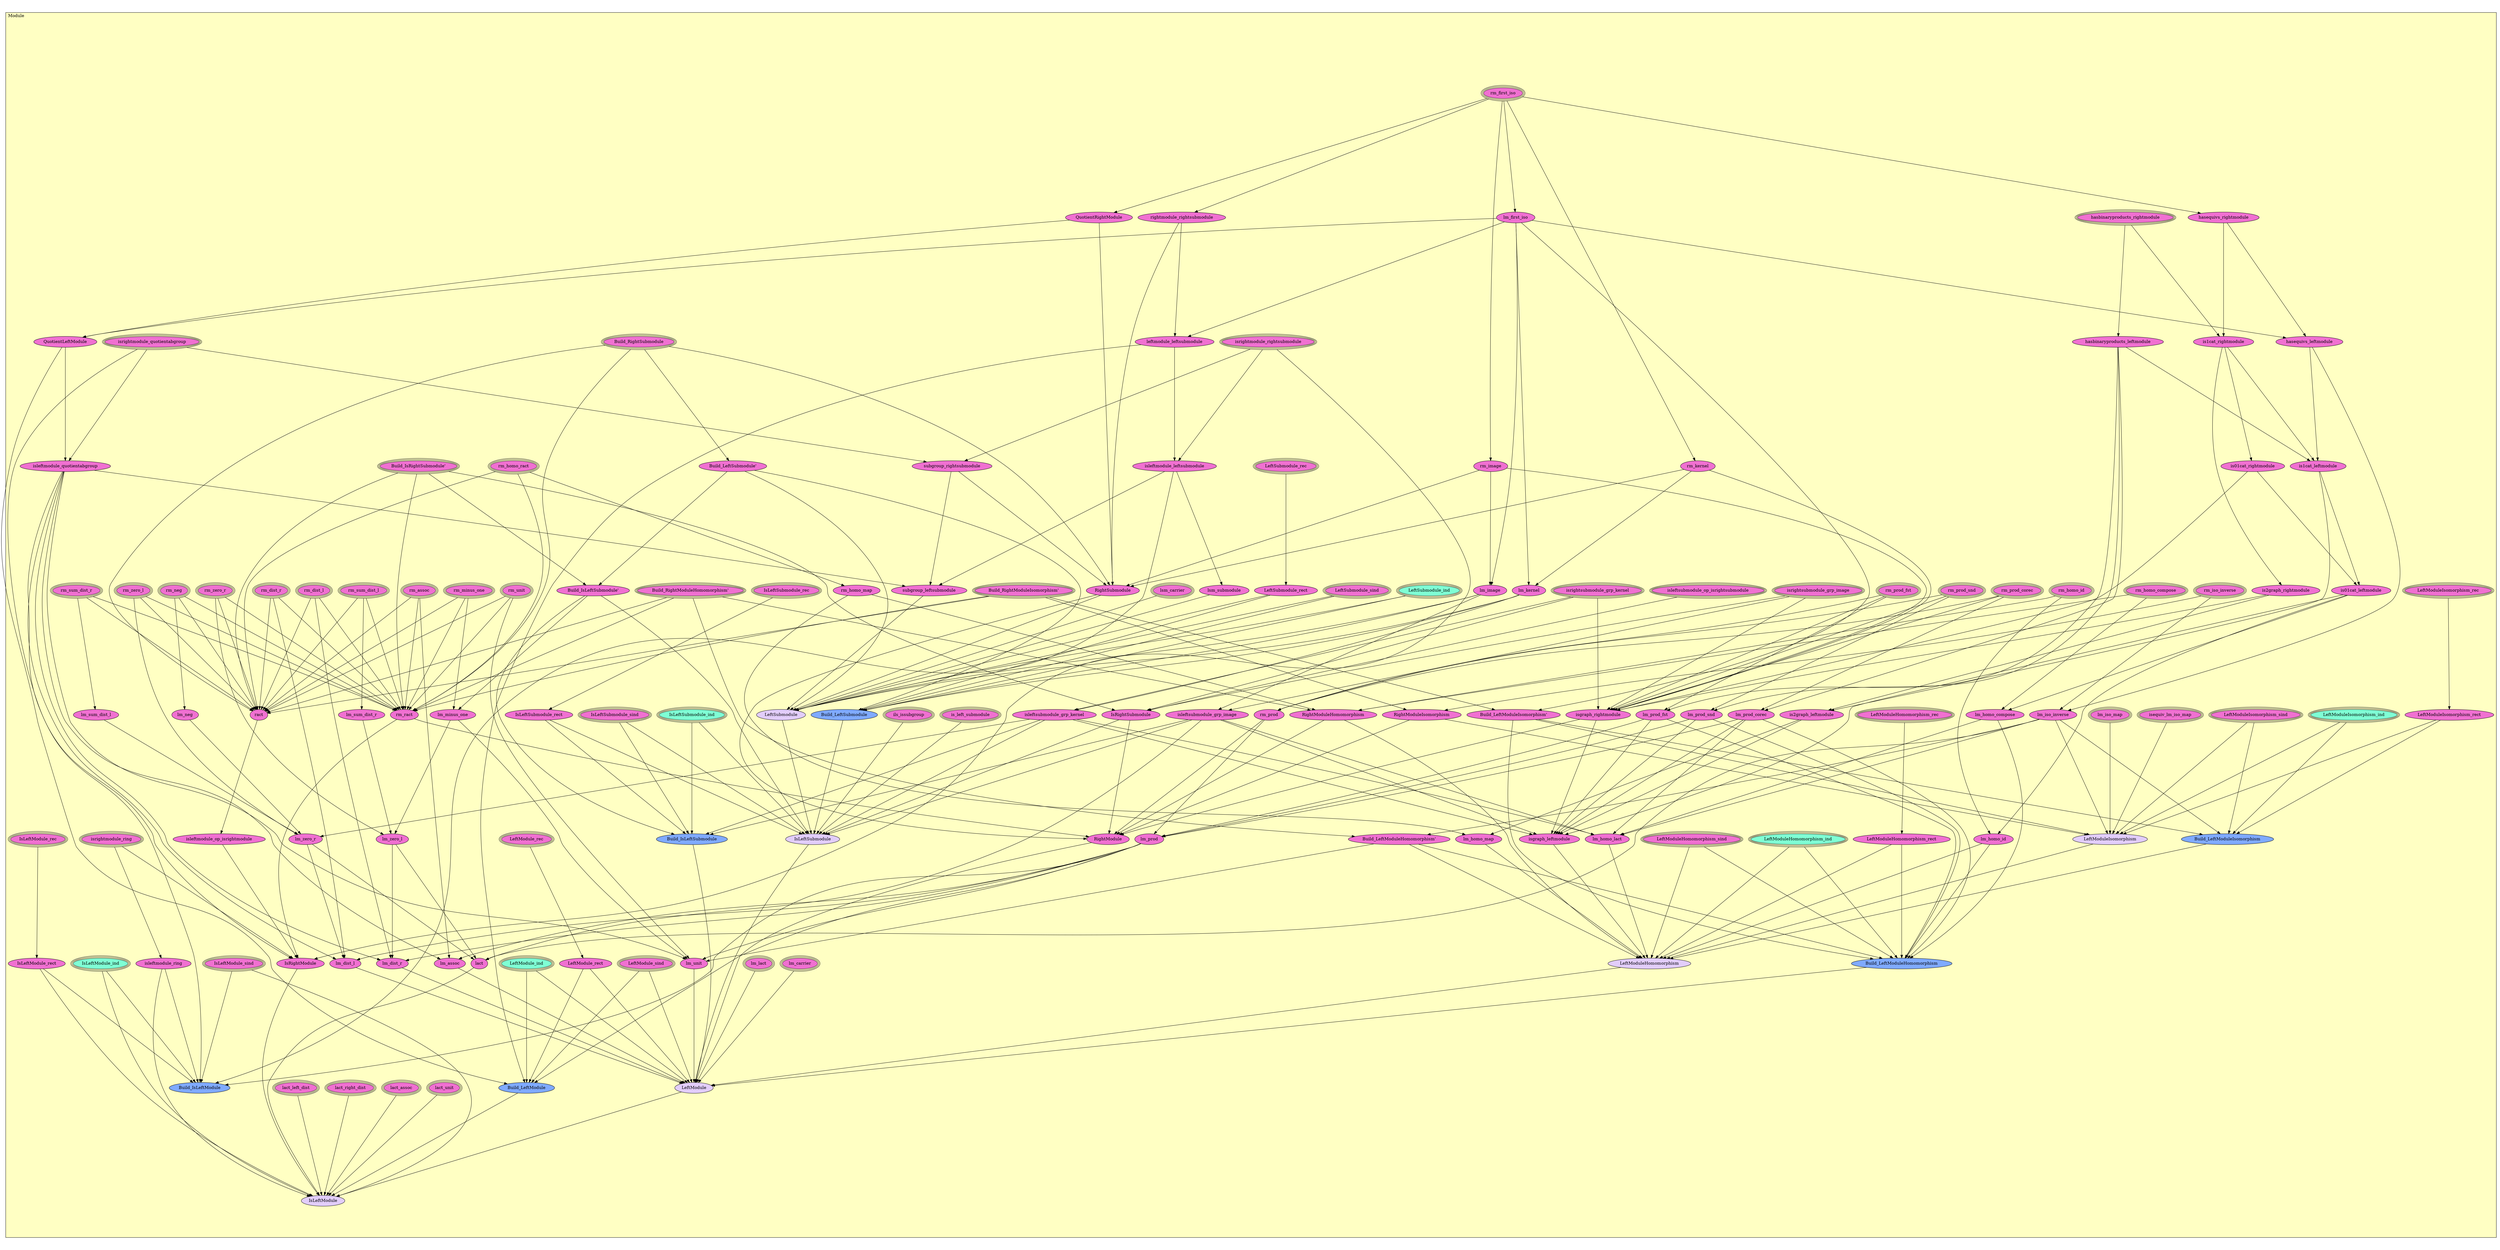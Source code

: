 digraph HoTT_Algebra_Rings_Module {
  graph [ratio=0.5]
  node [style=filled]
Module_LeftModule [label="LeftModule", URL=<Module.html#LeftModule>, fillcolor="#E2CDFA"] ;
Module_rm_sum_dist_l [label="rm_sum_dist_l", URL=<Module.html#rm_sum_dist_l>, peripheries=3, fillcolor="#F070D1"] ;
Module_lact_unit [label="lact_unit", URL=<Module.html#lact_unit>, peripheries=3, fillcolor="#F070D1"] ;
Module_lm_sum_dist_r [label="lm_sum_dist_r", URL=<Module.html#lm_sum_dist_r>, fillcolor="#F070D1"] ;
Module_lact_assoc [label="lact_assoc", URL=<Module.html#lact_assoc>, peripheries=3, fillcolor="#F070D1"] ;
Module_rm_sum_dist_r [label="rm_sum_dist_r", URL=<Module.html#rm_sum_dist_r>, peripheries=3, fillcolor="#F070D1"] ;
Module_lact_right_dist [label="lact_right_dist", URL=<Module.html#lact_right_dist>, peripheries=3, fillcolor="#F070D1"] ;
Module_lm_sum_dist_l [label="lm_sum_dist_l", URL=<Module.html#lm_sum_dist_l>, fillcolor="#F070D1"] ;
Module_lact_left_dist [label="lact_left_dist", URL=<Module.html#lact_left_dist>, peripheries=3, fillcolor="#F070D1"] ;
Module_lact [label="lact", URL=<Module.html#lact>, fillcolor="#F070D1"] ;
Module_hasbinaryproducts_rightmodule [label="hasbinaryproducts_rightmodule", URL=<Module.html#hasbinaryproducts_rightmodule>, peripheries=3, fillcolor="#F070D1"] ;
Module_hasbinaryproducts_leftmodule [label="hasbinaryproducts_leftmodule", URL=<Module.html#hasbinaryproducts_leftmodule>, fillcolor="#F070D1"] ;
Module_IsLeftModule_sind [label="IsLeftModule_sind", URL=<Module.html#IsLeftModule_sind>, peripheries=3, fillcolor="#F070D1"] ;
Module_rm_prod_corec [label="rm_prod_corec", URL=<Module.html#rm_prod_corec>, peripheries=3, fillcolor="#F070D1"] ;
Module_IsLeftModule_rec [label="IsLeftModule_rec", URL=<Module.html#IsLeftModule_rec>, peripheries=3, fillcolor="#F070D1"] ;
Module_lm_prod_corec [label="lm_prod_corec", URL=<Module.html#lm_prod_corec>, fillcolor="#F070D1"] ;
Module_IsLeftModule_ind [label="IsLeftModule_ind", URL=<Module.html#IsLeftModule_ind>, peripheries=3, fillcolor="#7FFFD4"] ;
Module_rm_prod_snd [label="rm_prod_snd", URL=<Module.html#rm_prod_snd>, peripheries=3, fillcolor="#F070D1"] ;
Module_IsLeftModule_rect [label="IsLeftModule_rect", URL=<Module.html#IsLeftModule_rect>, fillcolor="#F070D1"] ;
Module_Build_IsLeftModule [label="Build_IsLeftModule", URL=<Module.html#Build_IsLeftModule>, fillcolor="#7FAAFF"] ;
Module_lm_prod_snd [label="lm_prod_snd", URL=<Module.html#lm_prod_snd>, fillcolor="#F070D1"] ;
Module_IsLeftModule [label="IsLeftModule", URL=<Module.html#IsLeftModule>, fillcolor="#E2CDFA"] ;
Module_rm_prod_fst [label="rm_prod_fst", URL=<Module.html#rm_prod_fst>, peripheries=3, fillcolor="#F070D1"] ;
Module_lm_prod_fst [label="lm_prod_fst", URL=<Module.html#lm_prod_fst>, fillcolor="#F070D1"] ;
Module_rm_prod [label="rm_prod", URL=<Module.html#rm_prod>, fillcolor="#F070D1"] ;
Module_lm_prod [label="lm_prod", URL=<Module.html#lm_prod>, fillcolor="#F070D1"] ;
Module_rm_first_iso [label="rm_first_iso", URL=<Module.html#rm_first_iso>, peripheries=3, fillcolor="#F070D1"] ;
Module_lm_first_iso [label="lm_first_iso", URL=<Module.html#lm_first_iso>, fillcolor="#F070D1"] ;
Module_QuotientRightModule [label="QuotientRightModule", URL=<Module.html#QuotientRightModule>, fillcolor="#F070D1"] ;
Module_QuotientLeftModule [label="QuotientLeftModule", URL=<Module.html#QuotientLeftModule>, fillcolor="#F070D1"] ;
Module_isrightmodule_quotientabgroup [label="isrightmodule_quotientabgroup", URL=<Module.html#isrightmodule_quotientabgroup>, peripheries=3, fillcolor="#F070D1"] ;
Module_isleftmodule_quotientabgroup [label="isleftmodule_quotientabgroup", URL=<Module.html#isleftmodule_quotientabgroup>, fillcolor="#F070D1"] ;
Module_rm_image [label="rm_image", URL=<Module.html#rm_image>, fillcolor="#F070D1"] ;
Module_lm_image [label="lm_image", URL=<Module.html#lm_image>, fillcolor="#F070D1"] ;
Module_isrightsubmodule_grp_image [label="isrightsubmodule_grp_image", URL=<Module.html#isrightsubmodule_grp_image>, peripheries=3, fillcolor="#F070D1"] ;
Module_isleftsubmodule_grp_image [label="isleftsubmodule_grp_image", URL=<Module.html#isleftsubmodule_grp_image>, fillcolor="#F070D1"] ;
Module_rm_kernel [label="rm_kernel", URL=<Module.html#rm_kernel>, fillcolor="#F070D1"] ;
Module_lm_kernel [label="lm_kernel", URL=<Module.html#lm_kernel>, fillcolor="#F070D1"] ;
Module_isrightsubmodule_grp_kernel [label="isrightsubmodule_grp_kernel", URL=<Module.html#isrightsubmodule_grp_kernel>, peripheries=3, fillcolor="#F070D1"] ;
Module_isleftsubmodule_grp_kernel [label="isleftsubmodule_grp_kernel", URL=<Module.html#isleftsubmodule_grp_kernel>, fillcolor="#F070D1"] ;
Module_hasequivs_rightmodule [label="hasequivs_rightmodule", URL=<Module.html#hasequivs_rightmodule>, fillcolor="#F070D1"] ;
Module_is1cat_rightmodule [label="is1cat_rightmodule", URL=<Module.html#is1cat_rightmodule>, fillcolor="#F070D1"] ;
Module_is2graph_rightmodule [label="is2graph_rightmodule", URL=<Module.html#is2graph_rightmodule>, fillcolor="#F070D1"] ;
Module_is01cat_rightmodule [label="is01cat_rightmodule", URL=<Module.html#is01cat_rightmodule>, fillcolor="#F070D1"] ;
Module_isgraph_rightmodule [label="isgraph_rightmodule", URL=<Module.html#isgraph_rightmodule>, fillcolor="#F070D1"] ;
Module_hasequivs_leftmodule [label="hasequivs_leftmodule", URL=<Module.html#hasequivs_leftmodule>, fillcolor="#F070D1"] ;
Module_is1cat_leftmodule [label="is1cat_leftmodule", URL=<Module.html#is1cat_leftmodule>, fillcolor="#F070D1"] ;
Module_is2graph_leftmodule [label="is2graph_leftmodule", URL=<Module.html#is2graph_leftmodule>, fillcolor="#F070D1"] ;
Module_is01cat_leftmodule [label="is01cat_leftmodule", URL=<Module.html#is01cat_leftmodule>, fillcolor="#F070D1"] ;
Module_isgraph_leftmodule [label="isgraph_leftmodule", URL=<Module.html#isgraph_leftmodule>, fillcolor="#F070D1"] ;
Module_rm_iso_inverse [label="rm_iso_inverse", URL=<Module.html#rm_iso_inverse>, peripheries=3, fillcolor="#F070D1"] ;
Module_lm_iso_inverse [label="lm_iso_inverse", URL=<Module.html#lm_iso_inverse>, fillcolor="#F070D1"] ;
Module_Build_RightModuleIsomorphism_ [label="Build_RightModuleIsomorphism'", URL=<Module.html#Build_RightModuleIsomorphism'>, peripheries=3, fillcolor="#F070D1"] ;
Module_Build_LeftModuleIsomorphism_ [label="Build_LeftModuleIsomorphism'", URL=<Module.html#Build_LeftModuleIsomorphism'>, fillcolor="#F070D1"] ;
Module_RightModuleIsomorphism [label="RightModuleIsomorphism", URL=<Module.html#RightModuleIsomorphism>, fillcolor="#F070D1"] ;
Module_isequiv_lm_iso_map [label="isequiv_lm_iso_map", URL=<Module.html#isequiv_lm_iso_map>, peripheries=3, fillcolor="#F070D1"] ;
Module_lm_iso_map [label="lm_iso_map", URL=<Module.html#lm_iso_map>, peripheries=3, fillcolor="#F070D1"] ;
Module_LeftModuleIsomorphism_sind [label="LeftModuleIsomorphism_sind", URL=<Module.html#LeftModuleIsomorphism_sind>, peripheries=3, fillcolor="#F070D1"] ;
Module_LeftModuleIsomorphism_rec [label="LeftModuleIsomorphism_rec", URL=<Module.html#LeftModuleIsomorphism_rec>, peripheries=3, fillcolor="#F070D1"] ;
Module_LeftModuleIsomorphism_ind [label="LeftModuleIsomorphism_ind", URL=<Module.html#LeftModuleIsomorphism_ind>, peripheries=3, fillcolor="#7FFFD4"] ;
Module_LeftModuleIsomorphism_rect [label="LeftModuleIsomorphism_rect", URL=<Module.html#LeftModuleIsomorphism_rect>, fillcolor="#F070D1"] ;
Module_Build_LeftModuleIsomorphism [label="Build_LeftModuleIsomorphism", URL=<Module.html#Build_LeftModuleIsomorphism>, fillcolor="#7FAAFF"] ;
Module_LeftModuleIsomorphism [label="LeftModuleIsomorphism", URL=<Module.html#LeftModuleIsomorphism>, fillcolor="#E2CDFA"] ;
Module_Build_RightModuleHomomorphism_ [label="Build_RightModuleHomomorphism'", URL=<Module.html#Build_RightModuleHomomorphism'>, peripheries=3, fillcolor="#F070D1"] ;
Module_Build_LeftModuleHomomorphism_ [label="Build_LeftModuleHomomorphism'", URL=<Module.html#Build_LeftModuleHomomorphism'>, fillcolor="#F070D1"] ;
Module_rm_homo_compose [label="rm_homo_compose", URL=<Module.html#rm_homo_compose>, peripheries=3, fillcolor="#F070D1"] ;
Module_lm_homo_compose [label="lm_homo_compose", URL=<Module.html#lm_homo_compose>, fillcolor="#F070D1"] ;
Module_rm_homo_id [label="rm_homo_id", URL=<Module.html#rm_homo_id>, peripheries=3, fillcolor="#F070D1"] ;
Module_lm_homo_id [label="lm_homo_id", URL=<Module.html#lm_homo_id>, fillcolor="#F070D1"] ;
Module_rm_homo_ract [label="rm_homo_ract", URL=<Module.html#rm_homo_ract>, peripheries=3, fillcolor="#F070D1"] ;
Module_rm_homo_map [label="rm_homo_map", URL=<Module.html#rm_homo_map>, fillcolor="#F070D1"] ;
Module_RightModuleHomomorphism [label="RightModuleHomomorphism", URL=<Module.html#RightModuleHomomorphism>, fillcolor="#F070D1"] ;
Module_lm_homo_lact [label="lm_homo_lact", URL=<Module.html#lm_homo_lact>, fillcolor="#F070D1"] ;
Module_lm_homo_map [label="lm_homo_map", URL=<Module.html#lm_homo_map>, fillcolor="#F070D1"] ;
Module_LeftModuleHomomorphism_sind [label="LeftModuleHomomorphism_sind", URL=<Module.html#LeftModuleHomomorphism_sind>, peripheries=3, fillcolor="#F070D1"] ;
Module_LeftModuleHomomorphism_rec [label="LeftModuleHomomorphism_rec", URL=<Module.html#LeftModuleHomomorphism_rec>, peripheries=3, fillcolor="#F070D1"] ;
Module_LeftModuleHomomorphism_ind [label="LeftModuleHomomorphism_ind", URL=<Module.html#LeftModuleHomomorphism_ind>, peripheries=3, fillcolor="#7FFFD4"] ;
Module_LeftModuleHomomorphism_rect [label="LeftModuleHomomorphism_rect", URL=<Module.html#LeftModuleHomomorphism_rect>, fillcolor="#F070D1"] ;
Module_Build_LeftModuleHomomorphism [label="Build_LeftModuleHomomorphism", URL=<Module.html#Build_LeftModuleHomomorphism>, fillcolor="#7FAAFF"] ;
Module_LeftModuleHomomorphism [label="LeftModuleHomomorphism", URL=<Module.html#LeftModuleHomomorphism>, fillcolor="#E2CDFA"] ;
Module_Build_RightSubmodule [label="Build_RightSubmodule", URL=<Module.html#Build_RightSubmodule>, peripheries=3, fillcolor="#F070D1"] ;
Module_Build_LeftSubmodule_ [label="Build_LeftSubmodule'", URL=<Module.html#Build_LeftSubmodule'>, fillcolor="#F070D1"] ;
Module_Build_IsRightSubmodule_ [label="Build_IsRightSubmodule'", URL=<Module.html#Build_IsRightSubmodule'>, peripheries=3, fillcolor="#F070D1"] ;
Module_Build_IsLeftSubmodule_ [label="Build_IsLeftSubmodule'", URL=<Module.html#Build_IsLeftSubmodule'>, fillcolor="#F070D1"] ;
Module_rightmodule_rightsubmodule [label="rightmodule_rightsubmodule", URL=<Module.html#rightmodule_rightsubmodule>, fillcolor="#F070D1"] ;
Module_leftmodule_leftsubmodule [label="leftmodule_leftsubmodule", URL=<Module.html#leftmodule_leftsubmodule>, fillcolor="#F070D1"] ;
Module_isrightmodule_rightsubmodule [label="isrightmodule_rightsubmodule", URL=<Module.html#isrightmodule_rightsubmodule>, peripheries=3, fillcolor="#F070D1"] ;
Module_isleftmodule_leftsubmodule [label="isleftmodule_leftsubmodule", URL=<Module.html#isleftmodule_leftsubmodule>, fillcolor="#F070D1"] ;
Module_subgroup_rightsubmodule [label="subgroup_rightsubmodule", URL=<Module.html#subgroup_rightsubmodule>, fillcolor="#F070D1"] ;
Module_subgroup_leftsubmodule [label="subgroup_leftsubmodule", URL=<Module.html#subgroup_leftsubmodule>, fillcolor="#F070D1"] ;
Module_RightSubmodule [label="RightSubmodule", URL=<Module.html#RightSubmodule>, fillcolor="#F070D1"] ;
Module_lsm_submodule [label="lsm_submodule", URL=<Module.html#lsm_submodule>, fillcolor="#F070D1"] ;
Module_lsm_carrier [label="lsm_carrier", URL=<Module.html#lsm_carrier>, peripheries=3, fillcolor="#F070D1"] ;
Module_LeftSubmodule_sind [label="LeftSubmodule_sind", URL=<Module.html#LeftSubmodule_sind>, peripheries=3, fillcolor="#F070D1"] ;
Module_LeftSubmodule_rec [label="LeftSubmodule_rec", URL=<Module.html#LeftSubmodule_rec>, peripheries=3, fillcolor="#F070D1"] ;
Module_LeftSubmodule_ind [label="LeftSubmodule_ind", URL=<Module.html#LeftSubmodule_ind>, peripheries=3, fillcolor="#7FFFD4"] ;
Module_LeftSubmodule_rect [label="LeftSubmodule_rect", URL=<Module.html#LeftSubmodule_rect>, fillcolor="#F070D1"] ;
Module_Build_LeftSubmodule [label="Build_LeftSubmodule", URL=<Module.html#Build_LeftSubmodule>, fillcolor="#7FAAFF"] ;
Module_LeftSubmodule [label="LeftSubmodule", URL=<Module.html#LeftSubmodule>, fillcolor="#E2CDFA"] ;
Module_isleftsubmodule_op_isrightsubmodule [label="isleftsubmodule_op_isrightsubmodule", URL=<Module.html#isleftsubmodule_op_isrightsubmodule>, peripheries=3, fillcolor="#F070D1"] ;
Module_IsRightSubmodule [label="IsRightSubmodule", URL=<Module.html#IsRightSubmodule>, fillcolor="#F070D1"] ;
Module_is_left_submodule [label="is_left_submodule", URL=<Module.html#is_left_submodule>, peripheries=3, fillcolor="#F070D1"] ;
Module_ils_issubgroup [label="ils_issubgroup", URL=<Module.html#ils_issubgroup>, peripheries=3, fillcolor="#F070D1"] ;
Module_IsLeftSubmodule_sind [label="IsLeftSubmodule_sind", URL=<Module.html#IsLeftSubmodule_sind>, peripheries=3, fillcolor="#F070D1"] ;
Module_IsLeftSubmodule_rec [label="IsLeftSubmodule_rec", URL=<Module.html#IsLeftSubmodule_rec>, peripheries=3, fillcolor="#F070D1"] ;
Module_IsLeftSubmodule_ind [label="IsLeftSubmodule_ind", URL=<Module.html#IsLeftSubmodule_ind>, peripheries=3, fillcolor="#7FFFD4"] ;
Module_IsLeftSubmodule_rect [label="IsLeftSubmodule_rect", URL=<Module.html#IsLeftSubmodule_rect>, fillcolor="#F070D1"] ;
Module_Build_IsLeftSubmodule [label="Build_IsLeftSubmodule", URL=<Module.html#Build_IsLeftSubmodule>, fillcolor="#7FAAFF"] ;
Module_IsLeftSubmodule [label="IsLeftSubmodule", URL=<Module.html#IsLeftSubmodule>, fillcolor="#E2CDFA"] ;
Module_isrightmodule_ring [label="isrightmodule_ring", URL=<Module.html#isrightmodule_ring>, peripheries=3, fillcolor="#F070D1"] ;
Module_rm_neg [label="rm_neg", URL=<Module.html#rm_neg>, peripheries=3, fillcolor="#F070D1"] ;
Module_rm_minus_one [label="rm_minus_one", URL=<Module.html#rm_minus_one>, peripheries=3, fillcolor="#F070D1"] ;
Module_rm_zero_r [label="rm_zero_r", URL=<Module.html#rm_zero_r>, peripheries=3, fillcolor="#F070D1"] ;
Module_rm_zero_l [label="rm_zero_l", URL=<Module.html#rm_zero_l>, peripheries=3, fillcolor="#F070D1"] ;
Module_rm_unit [label="rm_unit", URL=<Module.html#rm_unit>, peripheries=3, fillcolor="#F070D1"] ;
Module_rm_assoc [label="rm_assoc", URL=<Module.html#rm_assoc>, peripheries=3, fillcolor="#F070D1"] ;
Module_rm_dist_l [label="rm_dist_l", URL=<Module.html#rm_dist_l>, peripheries=3, fillcolor="#F070D1"] ;
Module_rm_dist_r [label="rm_dist_r", URL=<Module.html#rm_dist_r>, peripheries=3, fillcolor="#F070D1"] ;
Module_rm_ract [label="rm_ract", URL=<Module.html#rm_ract>, fillcolor="#F070D1"] ;
Module_RightModule [label="RightModule", URL=<Module.html#RightModule>, fillcolor="#F070D1"] ;
Module_ract [label="ract", URL=<Module.html#ract>, fillcolor="#F070D1"] ;
Module_isleftmodule_op_isrightmodule [label="isleftmodule_op_isrightmodule", URL=<Module.html#isleftmodule_op_isrightmodule>, fillcolor="#F070D1"] ;
Module_IsRightModule [label="IsRightModule", URL=<Module.html#IsRightModule>, fillcolor="#F070D1"] ;
Module_isleftmodule_ring [label="isleftmodule_ring", URL=<Module.html#isleftmodule_ring>, fillcolor="#F070D1"] ;
Module_lm_neg [label="lm_neg", URL=<Module.html#lm_neg>, fillcolor="#F070D1"] ;
Module_lm_minus_one [label="lm_minus_one", URL=<Module.html#lm_minus_one>, fillcolor="#F070D1"] ;
Module_lm_zero_r [label="lm_zero_r", URL=<Module.html#lm_zero_r>, fillcolor="#F070D1"] ;
Module_lm_zero_l [label="lm_zero_l", URL=<Module.html#lm_zero_l>, fillcolor="#F070D1"] ;
Module_lm_unit [label="lm_unit", URL=<Module.html#lm_unit>, fillcolor="#F070D1"] ;
Module_lm_assoc [label="lm_assoc", URL=<Module.html#lm_assoc>, fillcolor="#F070D1"] ;
Module_lm_dist_r [label="lm_dist_r", URL=<Module.html#lm_dist_r>, fillcolor="#F070D1"] ;
Module_lm_dist_l [label="lm_dist_l", URL=<Module.html#lm_dist_l>, fillcolor="#F070D1"] ;
Module_lm_lact [label="lm_lact", URL=<Module.html#lm_lact>, peripheries=3, fillcolor="#F070D1"] ;
Module_lm_carrier [label="lm_carrier", URL=<Module.html#lm_carrier>, peripheries=3, fillcolor="#F070D1"] ;
Module_LeftModule_sind [label="LeftModule_sind", URL=<Module.html#LeftModule_sind>, peripheries=3, fillcolor="#F070D1"] ;
Module_LeftModule_rec [label="LeftModule_rec", URL=<Module.html#LeftModule_rec>, peripheries=3, fillcolor="#F070D1"] ;
Module_LeftModule_ind [label="LeftModule_ind", URL=<Module.html#LeftModule_ind>, peripheries=3, fillcolor="#7FFFD4"] ;
Module_LeftModule_rect [label="LeftModule_rect", URL=<Module.html#LeftModule_rect>, fillcolor="#F070D1"] ;
Module_Build_LeftModule [label="Build_LeftModule", URL=<Module.html#Build_LeftModule>, fillcolor="#7FAAFF"] ;
  Module_LeftModule -> Module_IsLeftModule [] ;
  Module_rm_sum_dist_l -> Module_lm_sum_dist_r [] ;
  Module_rm_sum_dist_l -> Module_rm_ract [] ;
  Module_rm_sum_dist_l -> Module_ract [] ;
  Module_lact_unit -> Module_IsLeftModule [] ;
  Module_lm_sum_dist_r -> Module_lm_zero_l [] ;
  Module_lact_assoc -> Module_IsLeftModule [] ;
  Module_rm_sum_dist_r -> Module_lm_sum_dist_l [] ;
  Module_rm_sum_dist_r -> Module_rm_ract [] ;
  Module_rm_sum_dist_r -> Module_ract [] ;
  Module_lact_right_dist -> Module_IsLeftModule [] ;
  Module_lm_sum_dist_l -> Module_lm_zero_r [] ;
  Module_lact_left_dist -> Module_IsLeftModule [] ;
  Module_lact -> Module_IsLeftModule [] ;
  Module_hasbinaryproducts_rightmodule -> Module_hasbinaryproducts_leftmodule [] ;
  Module_hasbinaryproducts_rightmodule -> Module_is1cat_rightmodule [] ;
  Module_hasbinaryproducts_leftmodule -> Module_lm_prod_corec [] ;
  Module_hasbinaryproducts_leftmodule -> Module_lm_prod_snd [] ;
  Module_hasbinaryproducts_leftmodule -> Module_lm_prod_fst [] ;
  Module_hasbinaryproducts_leftmodule -> Module_is1cat_leftmodule [] ;
  Module_IsLeftModule_sind -> Module_Build_IsLeftModule [] ;
  Module_IsLeftModule_sind -> Module_IsLeftModule [] ;
  Module_rm_prod_corec -> Module_lm_prod_corec [] ;
  Module_rm_prod_corec -> Module_rm_prod [] ;
  Module_rm_prod_corec -> Module_isgraph_rightmodule [] ;
  Module_IsLeftModule_rec -> Module_IsLeftModule_rect [] ;
  Module_lm_prod_corec -> Module_lm_prod [] ;
  Module_lm_prod_corec -> Module_isgraph_leftmodule [] ;
  Module_lm_prod_corec -> Module_lm_homo_lact [] ;
  Module_lm_prod_corec -> Module_Build_LeftModuleHomomorphism [] ;
  Module_IsLeftModule_ind -> Module_Build_IsLeftModule [] ;
  Module_IsLeftModule_ind -> Module_IsLeftModule [] ;
  Module_rm_prod_snd -> Module_lm_prod_snd [] ;
  Module_rm_prod_snd -> Module_rm_prod [] ;
  Module_rm_prod_snd -> Module_isgraph_rightmodule [] ;
  Module_IsLeftModule_rect -> Module_Build_IsLeftModule [] ;
  Module_IsLeftModule_rect -> Module_IsLeftModule [] ;
  Module_lm_prod_snd -> Module_lm_prod [] ;
  Module_lm_prod_snd -> Module_isgraph_leftmodule [] ;
  Module_lm_prod_snd -> Module_Build_LeftModuleHomomorphism [] ;
  Module_rm_prod_fst -> Module_lm_prod_fst [] ;
  Module_rm_prod_fst -> Module_rm_prod [] ;
  Module_rm_prod_fst -> Module_isgraph_rightmodule [] ;
  Module_lm_prod_fst -> Module_lm_prod [] ;
  Module_lm_prod_fst -> Module_isgraph_leftmodule [] ;
  Module_lm_prod_fst -> Module_Build_LeftModuleHomomorphism [] ;
  Module_rm_prod -> Module_lm_prod [] ;
  Module_rm_prod -> Module_RightModule [] ;
  Module_lm_prod -> Module_lm_unit [] ;
  Module_lm_prod -> Module_lm_assoc [] ;
  Module_lm_prod -> Module_lm_dist_r [] ;
  Module_lm_prod -> Module_lm_dist_l [] ;
  Module_lm_prod -> Module_Build_LeftModule [] ;
  Module_lm_prod -> Module_Build_IsLeftModule [] ;
  Module_rm_first_iso -> Module_lm_first_iso [] ;
  Module_rm_first_iso -> Module_QuotientRightModule [] ;
  Module_rm_first_iso -> Module_rm_image [] ;
  Module_rm_first_iso -> Module_rm_kernel [] ;
  Module_rm_first_iso -> Module_hasequivs_rightmodule [] ;
  Module_rm_first_iso -> Module_rightmodule_rightsubmodule [] ;
  Module_lm_first_iso -> Module_QuotientLeftModule [] ;
  Module_lm_first_iso -> Module_lm_image [] ;
  Module_lm_first_iso -> Module_lm_kernel [] ;
  Module_lm_first_iso -> Module_hasequivs_leftmodule [] ;
  Module_lm_first_iso -> Module_Build_LeftModuleIsomorphism_ [] ;
  Module_lm_first_iso -> Module_leftmodule_leftsubmodule [] ;
  Module_QuotientRightModule -> Module_QuotientLeftModule [] ;
  Module_QuotientRightModule -> Module_RightSubmodule [] ;
  Module_QuotientLeftModule -> Module_isleftmodule_quotientabgroup [] ;
  Module_QuotientLeftModule -> Module_Build_LeftModule [] ;
  Module_isrightmodule_quotientabgroup -> Module_isleftmodule_quotientabgroup [] ;
  Module_isrightmodule_quotientabgroup -> Module_subgroup_rightsubmodule [] ;
  Module_isrightmodule_quotientabgroup -> Module_IsRightModule [] ;
  Module_isleftmodule_quotientabgroup -> Module_subgroup_leftsubmodule [] ;
  Module_isleftmodule_quotientabgroup -> Module_lm_unit [] ;
  Module_isleftmodule_quotientabgroup -> Module_lm_assoc [] ;
  Module_isleftmodule_quotientabgroup -> Module_lm_dist_r [] ;
  Module_isleftmodule_quotientabgroup -> Module_lm_dist_l [] ;
  Module_isleftmodule_quotientabgroup -> Module_Build_IsLeftModule [] ;
  Module_rm_image -> Module_lm_image [] ;
  Module_rm_image -> Module_isgraph_rightmodule [] ;
  Module_rm_image -> Module_RightSubmodule [] ;
  Module_lm_image -> Module_isleftsubmodule_grp_image [] ;
  Module_lm_image -> Module_Build_LeftSubmodule [] ;
  Module_lm_image -> Module_LeftSubmodule [] ;
  Module_isrightsubmodule_grp_image -> Module_isleftsubmodule_grp_image [] ;
  Module_isrightsubmodule_grp_image -> Module_isgraph_rightmodule [] ;
  Module_isrightsubmodule_grp_image -> Module_IsRightSubmodule [] ;
  Module_isleftsubmodule_grp_image -> Module_isgraph_leftmodule [] ;
  Module_isleftsubmodule_grp_image -> Module_lm_homo_lact [] ;
  Module_isleftsubmodule_grp_image -> Module_Build_IsLeftSubmodule [] ;
  Module_isleftsubmodule_grp_image -> Module_IsLeftSubmodule [] ;
  Module_isleftsubmodule_grp_image -> Module_lact [] ;
  Module_rm_kernel -> Module_lm_kernel [] ;
  Module_rm_kernel -> Module_isgraph_rightmodule [] ;
  Module_rm_kernel -> Module_RightSubmodule [] ;
  Module_lm_kernel -> Module_isleftsubmodule_grp_kernel [] ;
  Module_lm_kernel -> Module_Build_LeftSubmodule [] ;
  Module_lm_kernel -> Module_LeftSubmodule [] ;
  Module_isrightsubmodule_grp_kernel -> Module_isleftsubmodule_grp_kernel [] ;
  Module_isrightsubmodule_grp_kernel -> Module_isgraph_rightmodule [] ;
  Module_isrightsubmodule_grp_kernel -> Module_IsRightSubmodule [] ;
  Module_isleftsubmodule_grp_kernel -> Module_isgraph_leftmodule [] ;
  Module_isleftsubmodule_grp_kernel -> Module_lm_homo_lact [] ;
  Module_isleftsubmodule_grp_kernel -> Module_Build_IsLeftSubmodule [] ;
  Module_isleftsubmodule_grp_kernel -> Module_IsLeftSubmodule [] ;
  Module_isleftsubmodule_grp_kernel -> Module_lm_zero_r [] ;
  Module_hasequivs_rightmodule -> Module_is1cat_rightmodule [] ;
  Module_hasequivs_rightmodule -> Module_hasequivs_leftmodule [] ;
  Module_is1cat_rightmodule -> Module_is2graph_rightmodule [] ;
  Module_is1cat_rightmodule -> Module_is01cat_rightmodule [] ;
  Module_is1cat_rightmodule -> Module_is1cat_leftmodule [] ;
  Module_is2graph_rightmodule -> Module_isgraph_rightmodule [] ;
  Module_is2graph_rightmodule -> Module_is2graph_leftmodule [] ;
  Module_is01cat_rightmodule -> Module_isgraph_rightmodule [] ;
  Module_is01cat_rightmodule -> Module_is01cat_leftmodule [] ;
  Module_isgraph_rightmodule -> Module_isgraph_leftmodule [] ;
  Module_isgraph_rightmodule -> Module_RightModule [] ;
  Module_hasequivs_leftmodule -> Module_is1cat_leftmodule [] ;
  Module_hasequivs_leftmodule -> Module_lm_iso_inverse [] ;
  Module_is1cat_leftmodule -> Module_is2graph_leftmodule [] ;
  Module_is1cat_leftmodule -> Module_is01cat_leftmodule [] ;
  Module_is2graph_leftmodule -> Module_isgraph_leftmodule [] ;
  Module_is2graph_leftmodule -> Module_lm_homo_map [] ;
  Module_is01cat_leftmodule -> Module_isgraph_leftmodule [] ;
  Module_is01cat_leftmodule -> Module_lm_homo_compose [] ;
  Module_is01cat_leftmodule -> Module_lm_homo_id [] ;
  Module_isgraph_leftmodule -> Module_LeftModuleHomomorphism [] ;
  Module_rm_iso_inverse -> Module_lm_iso_inverse [] ;
  Module_rm_iso_inverse -> Module_RightModuleIsomorphism [] ;
  Module_lm_iso_inverse -> Module_Build_LeftModuleIsomorphism [] ;
  Module_lm_iso_inverse -> Module_LeftModuleIsomorphism [] ;
  Module_lm_iso_inverse -> Module_Build_LeftModuleHomomorphism_ [] ;
  Module_lm_iso_inverse -> Module_lm_homo_lact [] ;
  Module_lm_iso_inverse -> Module_lact [] ;
  Module_Build_RightModuleIsomorphism_ -> Module_Build_LeftModuleIsomorphism_ [] ;
  Module_Build_RightModuleIsomorphism_ -> Module_RightModuleIsomorphism [] ;
  Module_Build_RightModuleIsomorphism_ -> Module_rm_ract [] ;
  Module_Build_RightModuleIsomorphism_ -> Module_ract [] ;
  Module_Build_LeftModuleIsomorphism_ -> Module_Build_LeftModuleIsomorphism [] ;
  Module_Build_LeftModuleIsomorphism_ -> Module_LeftModuleIsomorphism [] ;
  Module_Build_LeftModuleIsomorphism_ -> Module_Build_LeftModuleHomomorphism [] ;
  Module_RightModuleIsomorphism -> Module_LeftModuleIsomorphism [] ;
  Module_RightModuleIsomorphism -> Module_RightModule [] ;
  Module_isequiv_lm_iso_map -> Module_LeftModuleIsomorphism [] ;
  Module_lm_iso_map -> Module_LeftModuleIsomorphism [] ;
  Module_LeftModuleIsomorphism_sind -> Module_Build_LeftModuleIsomorphism [] ;
  Module_LeftModuleIsomorphism_sind -> Module_LeftModuleIsomorphism [] ;
  Module_LeftModuleIsomorphism_rec -> Module_LeftModuleIsomorphism_rect [] ;
  Module_LeftModuleIsomorphism_ind -> Module_Build_LeftModuleIsomorphism [] ;
  Module_LeftModuleIsomorphism_ind -> Module_LeftModuleIsomorphism [] ;
  Module_LeftModuleIsomorphism_rect -> Module_Build_LeftModuleIsomorphism [] ;
  Module_LeftModuleIsomorphism_rect -> Module_LeftModuleIsomorphism [] ;
  Module_Build_LeftModuleIsomorphism -> Module_LeftModuleHomomorphism [] ;
  Module_LeftModuleIsomorphism -> Module_LeftModuleHomomorphism [] ;
  Module_Build_RightModuleHomomorphism_ -> Module_Build_LeftModuleHomomorphism_ [] ;
  Module_Build_RightModuleHomomorphism_ -> Module_RightModuleHomomorphism [] ;
  Module_Build_RightModuleHomomorphism_ -> Module_rm_ract [] ;
  Module_Build_RightModuleHomomorphism_ -> Module_ract [] ;
  Module_Build_LeftModuleHomomorphism_ -> Module_Build_LeftModuleHomomorphism [] ;
  Module_Build_LeftModuleHomomorphism_ -> Module_LeftModuleHomomorphism [] ;
  Module_Build_LeftModuleHomomorphism_ -> Module_lm_unit [] ;
  Module_rm_homo_compose -> Module_lm_homo_compose [] ;
  Module_rm_homo_compose -> Module_RightModuleHomomorphism [] ;
  Module_lm_homo_compose -> Module_lm_homo_lact [] ;
  Module_lm_homo_compose -> Module_Build_LeftModuleHomomorphism [] ;
  Module_rm_homo_id -> Module_lm_homo_id [] ;
  Module_rm_homo_id -> Module_RightModuleHomomorphism [] ;
  Module_lm_homo_id -> Module_Build_LeftModuleHomomorphism [] ;
  Module_lm_homo_id -> Module_LeftModuleHomomorphism [] ;
  Module_rm_homo_ract -> Module_rm_homo_map [] ;
  Module_rm_homo_ract -> Module_rm_ract [] ;
  Module_rm_homo_ract -> Module_ract [] ;
  Module_rm_homo_map -> Module_RightModuleHomomorphism [] ;
  Module_rm_homo_map -> Module_lm_homo_map [] ;
  Module_RightModuleHomomorphism -> Module_LeftModuleHomomorphism [] ;
  Module_RightModuleHomomorphism -> Module_RightModule [] ;
  Module_lm_homo_lact -> Module_LeftModuleHomomorphism [] ;
  Module_lm_homo_map -> Module_LeftModuleHomomorphism [] ;
  Module_LeftModuleHomomorphism_sind -> Module_Build_LeftModuleHomomorphism [] ;
  Module_LeftModuleHomomorphism_sind -> Module_LeftModuleHomomorphism [] ;
  Module_LeftModuleHomomorphism_rec -> Module_LeftModuleHomomorphism_rect [] ;
  Module_LeftModuleHomomorphism_ind -> Module_Build_LeftModuleHomomorphism [] ;
  Module_LeftModuleHomomorphism_ind -> Module_LeftModuleHomomorphism [] ;
  Module_LeftModuleHomomorphism_rect -> Module_Build_LeftModuleHomomorphism [] ;
  Module_LeftModuleHomomorphism_rect -> Module_LeftModuleHomomorphism [] ;
  Module_Build_LeftModuleHomomorphism -> Module_LeftModule [] ;
  Module_LeftModuleHomomorphism -> Module_LeftModule [] ;
  Module_Build_RightSubmodule -> Module_Build_LeftSubmodule_ [] ;
  Module_Build_RightSubmodule -> Module_RightSubmodule [] ;
  Module_Build_RightSubmodule -> Module_rm_ract [] ;
  Module_Build_RightSubmodule -> Module_ract [] ;
  Module_Build_LeftSubmodule_ -> Module_Build_IsLeftSubmodule_ [] ;
  Module_Build_LeftSubmodule_ -> Module_Build_LeftSubmodule [] ;
  Module_Build_LeftSubmodule_ -> Module_LeftSubmodule [] ;
  Module_Build_IsRightSubmodule_ -> Module_Build_IsLeftSubmodule_ [] ;
  Module_Build_IsRightSubmodule_ -> Module_IsRightSubmodule [] ;
  Module_Build_IsRightSubmodule_ -> Module_rm_ract [] ;
  Module_Build_IsRightSubmodule_ -> Module_ract [] ;
  Module_Build_IsLeftSubmodule_ -> Module_Build_IsLeftSubmodule [] ;
  Module_Build_IsLeftSubmodule_ -> Module_IsLeftSubmodule [] ;
  Module_Build_IsLeftSubmodule_ -> Module_lm_minus_one [] ;
  Module_rightmodule_rightsubmodule -> Module_leftmodule_leftsubmodule [] ;
  Module_rightmodule_rightsubmodule -> Module_RightSubmodule [] ;
  Module_leftmodule_leftsubmodule -> Module_isleftmodule_leftsubmodule [] ;
  Module_leftmodule_leftsubmodule -> Module_Build_LeftModule [] ;
  Module_isrightmodule_rightsubmodule -> Module_isleftmodule_leftsubmodule [] ;
  Module_isrightmodule_rightsubmodule -> Module_subgroup_rightsubmodule [] ;
  Module_isrightmodule_rightsubmodule -> Module_IsRightModule [] ;
  Module_isleftmodule_leftsubmodule -> Module_subgroup_leftsubmodule [] ;
  Module_isleftmodule_leftsubmodule -> Module_lsm_submodule [] ;
  Module_isleftmodule_leftsubmodule -> Module_Build_IsLeftModule [] ;
  Module_subgroup_rightsubmodule -> Module_subgroup_leftsubmodule [] ;
  Module_subgroup_rightsubmodule -> Module_RightSubmodule [] ;
  Module_subgroup_leftsubmodule -> Module_LeftSubmodule [] ;
  Module_RightSubmodule -> Module_LeftSubmodule [] ;
  Module_RightSubmodule -> Module_RightModule [] ;
  Module_lsm_submodule -> Module_LeftSubmodule [] ;
  Module_lsm_carrier -> Module_LeftSubmodule [] ;
  Module_LeftSubmodule_sind -> Module_Build_LeftSubmodule [] ;
  Module_LeftSubmodule_sind -> Module_LeftSubmodule [] ;
  Module_LeftSubmodule_rec -> Module_LeftSubmodule_rect [] ;
  Module_LeftSubmodule_ind -> Module_Build_LeftSubmodule [] ;
  Module_LeftSubmodule_ind -> Module_LeftSubmodule [] ;
  Module_LeftSubmodule_rect -> Module_Build_LeftSubmodule [] ;
  Module_LeftSubmodule_rect -> Module_LeftSubmodule [] ;
  Module_Build_LeftSubmodule -> Module_IsLeftSubmodule [] ;
  Module_LeftSubmodule -> Module_IsLeftSubmodule [] ;
  Module_isleftsubmodule_op_isrightsubmodule -> Module_IsRightSubmodule [] ;
  Module_IsRightSubmodule -> Module_IsLeftSubmodule [] ;
  Module_IsRightSubmodule -> Module_RightModule [] ;
  Module_is_left_submodule -> Module_IsLeftSubmodule [] ;
  Module_ils_issubgroup -> Module_IsLeftSubmodule [] ;
  Module_IsLeftSubmodule_sind -> Module_Build_IsLeftSubmodule [] ;
  Module_IsLeftSubmodule_sind -> Module_IsLeftSubmodule [] ;
  Module_IsLeftSubmodule_rec -> Module_IsLeftSubmodule_rect [] ;
  Module_IsLeftSubmodule_ind -> Module_Build_IsLeftSubmodule [] ;
  Module_IsLeftSubmodule_ind -> Module_IsLeftSubmodule [] ;
  Module_IsLeftSubmodule_rect -> Module_Build_IsLeftSubmodule [] ;
  Module_IsLeftSubmodule_rect -> Module_IsLeftSubmodule [] ;
  Module_Build_IsLeftSubmodule -> Module_LeftModule [] ;
  Module_IsLeftSubmodule -> Module_LeftModule [] ;
  Module_isrightmodule_ring -> Module_IsRightModule [] ;
  Module_isrightmodule_ring -> Module_isleftmodule_ring [] ;
  Module_rm_neg -> Module_rm_ract [] ;
  Module_rm_neg -> Module_ract [] ;
  Module_rm_neg -> Module_lm_neg [] ;
  Module_rm_minus_one -> Module_rm_ract [] ;
  Module_rm_minus_one -> Module_ract [] ;
  Module_rm_minus_one -> Module_lm_minus_one [] ;
  Module_rm_zero_r -> Module_rm_ract [] ;
  Module_rm_zero_r -> Module_ract [] ;
  Module_rm_zero_r -> Module_lm_zero_l [] ;
  Module_rm_zero_l -> Module_rm_ract [] ;
  Module_rm_zero_l -> Module_ract [] ;
  Module_rm_zero_l -> Module_lm_zero_r [] ;
  Module_rm_unit -> Module_rm_ract [] ;
  Module_rm_unit -> Module_ract [] ;
  Module_rm_unit -> Module_lm_unit [] ;
  Module_rm_assoc -> Module_rm_ract [] ;
  Module_rm_assoc -> Module_ract [] ;
  Module_rm_assoc -> Module_lm_assoc [] ;
  Module_rm_dist_l -> Module_rm_ract [] ;
  Module_rm_dist_l -> Module_ract [] ;
  Module_rm_dist_l -> Module_lm_dist_r [] ;
  Module_rm_dist_r -> Module_rm_ract [] ;
  Module_rm_dist_r -> Module_ract [] ;
  Module_rm_dist_r -> Module_lm_dist_l [] ;
  Module_rm_ract -> Module_RightModule [] ;
  Module_rm_ract -> Module_IsRightModule [] ;
  Module_RightModule -> Module_LeftModule [] ;
  Module_ract -> Module_isleftmodule_op_isrightmodule [] ;
  Module_isleftmodule_op_isrightmodule -> Module_IsRightModule [] ;
  Module_IsRightModule -> Module_IsLeftModule [] ;
  Module_isleftmodule_ring -> Module_Build_IsLeftModule [] ;
  Module_isleftmodule_ring -> Module_IsLeftModule [] ;
  Module_lm_neg -> Module_lm_zero_r [] ;
  Module_lm_minus_one -> Module_lm_zero_l [] ;
  Module_lm_minus_one -> Module_lm_unit [] ;
  Module_lm_zero_r -> Module_lm_dist_l [] ;
  Module_lm_zero_r -> Module_lact [] ;
  Module_lm_zero_l -> Module_lm_dist_r [] ;
  Module_lm_zero_l -> Module_lact [] ;
  Module_lm_unit -> Module_LeftModule [] ;
  Module_lm_assoc -> Module_LeftModule [] ;
  Module_lm_dist_r -> Module_LeftModule [] ;
  Module_lm_dist_l -> Module_LeftModule [] ;
  Module_lm_lact -> Module_LeftModule [] ;
  Module_lm_carrier -> Module_LeftModule [] ;
  Module_LeftModule_sind -> Module_Build_LeftModule [] ;
  Module_LeftModule_sind -> Module_LeftModule [] ;
  Module_LeftModule_rec -> Module_LeftModule_rect [] ;
  Module_LeftModule_ind -> Module_Build_LeftModule [] ;
  Module_LeftModule_ind -> Module_LeftModule [] ;
  Module_LeftModule_rect -> Module_Build_LeftModule [] ;
  Module_LeftModule_rect -> Module_LeftModule [] ;
  Module_Build_LeftModule -> Module_IsLeftModule [] ;
subgraph cluster_Module { label="Module"; fillcolor="#FFFFC3"; labeljust=l; style=filled 
Module_Build_LeftModule; Module_LeftModule_rect; Module_LeftModule_ind; Module_LeftModule_rec; Module_LeftModule_sind; Module_lm_carrier; Module_lm_lact; Module_lm_dist_l; Module_lm_dist_r; Module_lm_assoc; Module_lm_unit; Module_lm_zero_l; Module_lm_zero_r; Module_lm_minus_one; Module_lm_neg; Module_isleftmodule_ring; Module_IsRightModule; Module_isleftmodule_op_isrightmodule; Module_ract; Module_RightModule; Module_rm_ract; Module_rm_dist_r; Module_rm_dist_l; Module_rm_assoc; Module_rm_unit; Module_rm_zero_l; Module_rm_zero_r; Module_rm_minus_one; Module_rm_neg; Module_isrightmodule_ring; Module_IsLeftSubmodule; Module_Build_IsLeftSubmodule; Module_IsLeftSubmodule_rect; Module_IsLeftSubmodule_ind; Module_IsLeftSubmodule_rec; Module_IsLeftSubmodule_sind; Module_ils_issubgroup; Module_is_left_submodule; Module_IsRightSubmodule; Module_isleftsubmodule_op_isrightsubmodule; Module_LeftSubmodule; Module_Build_LeftSubmodule; Module_LeftSubmodule_rect; Module_LeftSubmodule_ind; Module_LeftSubmodule_rec; Module_LeftSubmodule_sind; Module_lsm_carrier; Module_lsm_submodule; Module_RightSubmodule; Module_subgroup_leftsubmodule; Module_subgroup_rightsubmodule; Module_isleftmodule_leftsubmodule; Module_isrightmodule_rightsubmodule; Module_leftmodule_leftsubmodule; Module_rightmodule_rightsubmodule; Module_Build_IsLeftSubmodule_; Module_Build_IsRightSubmodule_; Module_Build_LeftSubmodule_; Module_Build_RightSubmodule; Module_LeftModuleHomomorphism; Module_Build_LeftModuleHomomorphism; Module_LeftModuleHomomorphism_rect; Module_LeftModuleHomomorphism_ind; Module_LeftModuleHomomorphism_rec; Module_LeftModuleHomomorphism_sind; Module_lm_homo_map; Module_lm_homo_lact; Module_RightModuleHomomorphism; Module_rm_homo_map; Module_rm_homo_ract; Module_lm_homo_id; Module_rm_homo_id; Module_lm_homo_compose; Module_rm_homo_compose; Module_Build_LeftModuleHomomorphism_; Module_Build_RightModuleHomomorphism_; Module_LeftModuleIsomorphism; Module_Build_LeftModuleIsomorphism; Module_LeftModuleIsomorphism_rect; Module_LeftModuleIsomorphism_ind; Module_LeftModuleIsomorphism_rec; Module_LeftModuleIsomorphism_sind; Module_lm_iso_map; Module_isequiv_lm_iso_map; Module_RightModuleIsomorphism; Module_Build_LeftModuleIsomorphism_; Module_Build_RightModuleIsomorphism_; Module_lm_iso_inverse; Module_rm_iso_inverse; Module_isgraph_leftmodule; Module_is01cat_leftmodule; Module_is2graph_leftmodule; Module_is1cat_leftmodule; Module_hasequivs_leftmodule; Module_isgraph_rightmodule; Module_is01cat_rightmodule; Module_is2graph_rightmodule; Module_is1cat_rightmodule; Module_hasequivs_rightmodule; Module_isleftsubmodule_grp_kernel; Module_isrightsubmodule_grp_kernel; Module_lm_kernel; Module_rm_kernel; Module_isleftsubmodule_grp_image; Module_isrightsubmodule_grp_image; Module_lm_image; Module_rm_image; Module_isleftmodule_quotientabgroup; Module_isrightmodule_quotientabgroup; Module_QuotientLeftModule; Module_QuotientRightModule; Module_lm_first_iso; Module_rm_first_iso; Module_lm_prod; Module_rm_prod; Module_lm_prod_fst; Module_rm_prod_fst; Module_IsLeftModule; Module_lm_prod_snd; Module_Build_IsLeftModule; Module_IsLeftModule_rect; Module_rm_prod_snd; Module_IsLeftModule_ind; Module_lm_prod_corec; Module_IsLeftModule_rec; Module_rm_prod_corec; Module_IsLeftModule_sind; Module_hasbinaryproducts_leftmodule; Module_hasbinaryproducts_rightmodule; Module_lact; Module_lact_left_dist; Module_lm_sum_dist_l; Module_lact_right_dist; Module_rm_sum_dist_r; Module_lact_assoc; Module_lm_sum_dist_r; Module_lact_unit; Module_rm_sum_dist_l; Module_LeftModule; };
} /* END */
